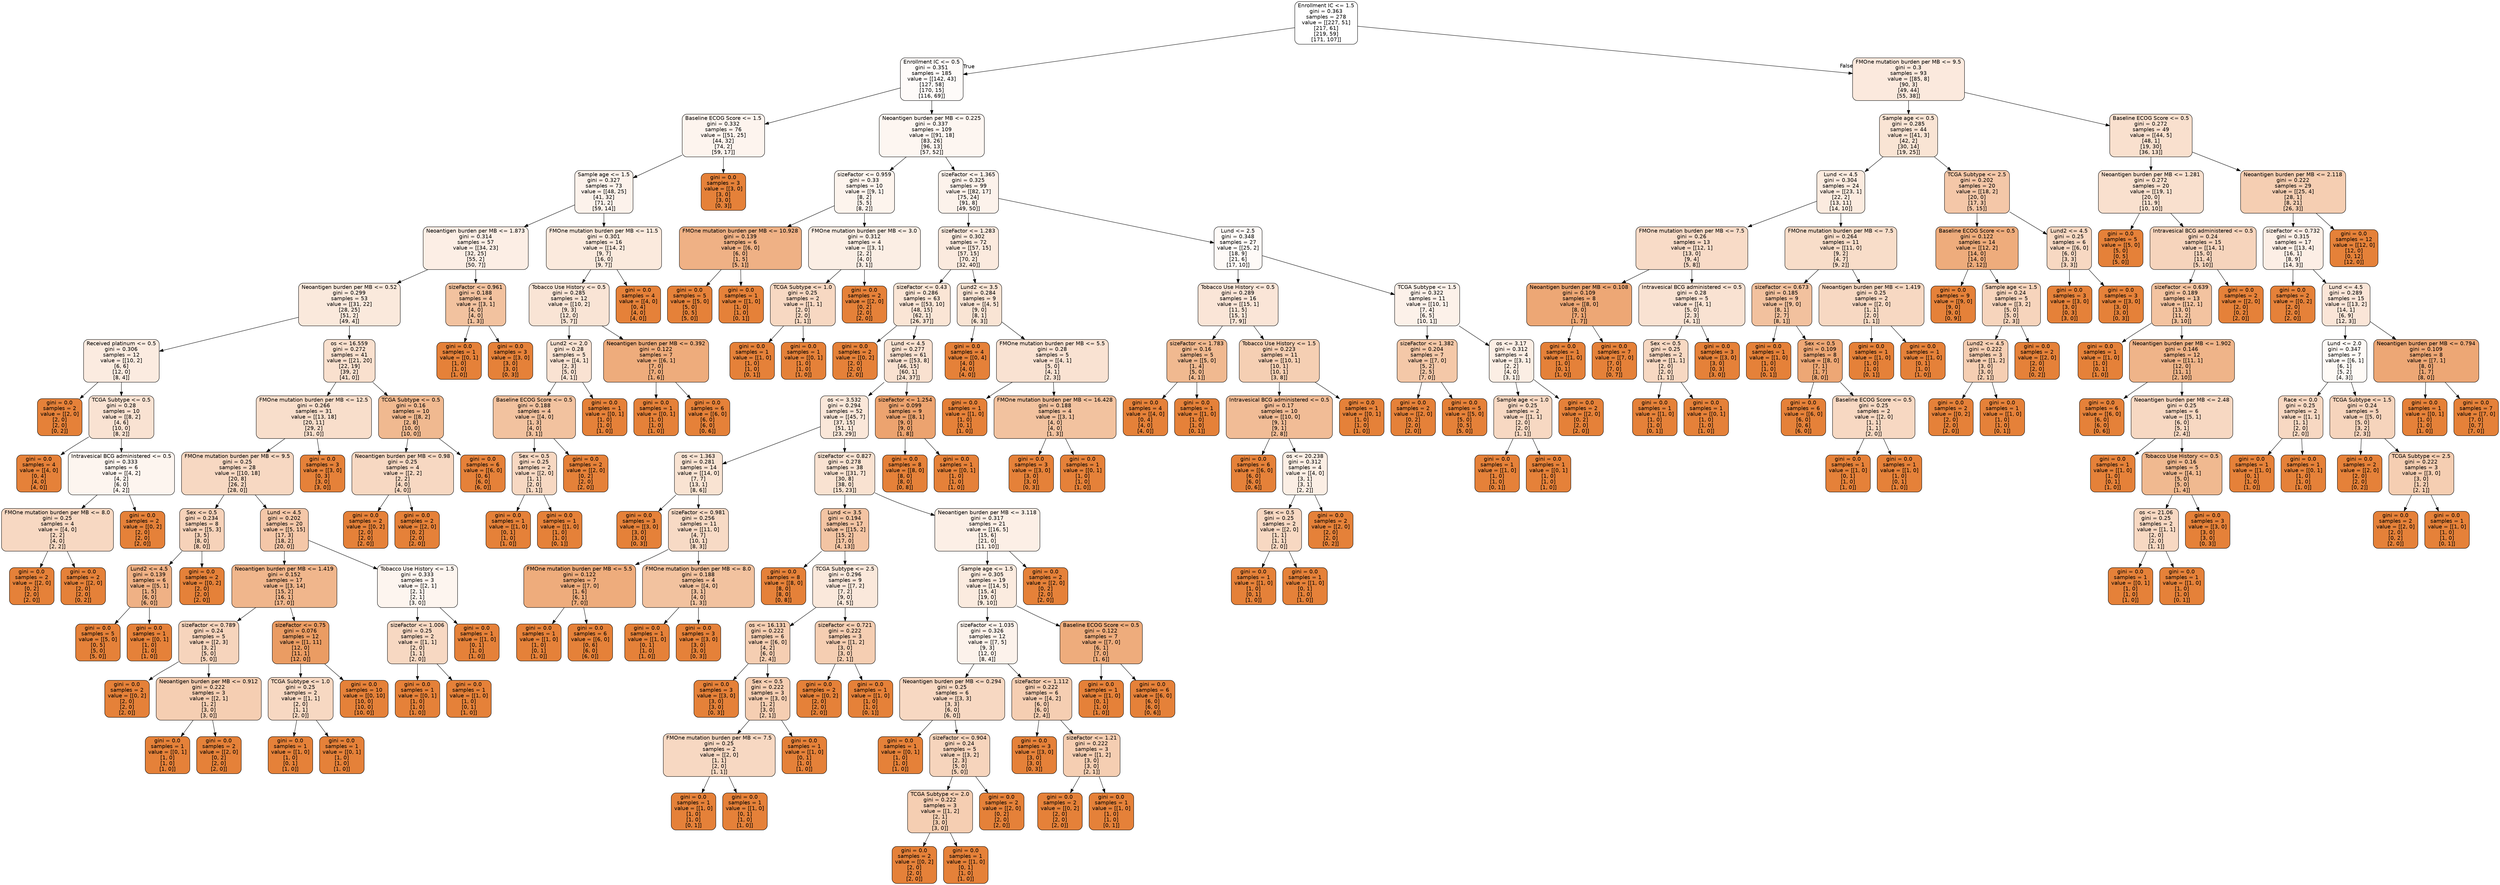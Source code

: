 digraph Tree {
node [shape=box, style="filled, rounded", color="black", fontname=helvetica] ;
edge [fontname=helvetica] ;
0 [label="Enrollment IC <= 1.5\ngini = 0.363\nsamples = 278\nvalue = [[227, 51]\n[217, 61]\n[219, 59]\n[171, 107]]", fillcolor="#ffffff"] ;
1 [label="Enrollment IC <= 0.5\ngini = 0.351\nsamples = 185\nvalue = [[142, 43]\n[127, 58]\n[170, 15]\n[116, 69]]", fillcolor="#fefbf9"] ;
0 -> 1 [labeldistance=2.5, labelangle=45, headlabel="True"] ;
2 [label="Baseline ECOG Score <= 1.5\ngini = 0.332\nsamples = 76\nvalue = [[51, 25]\n[44, 32]\n[74, 2]\n[59, 17]]", fillcolor="#fdf4ee"] ;
1 -> 2 ;
3 [label="Sample age <= 1.5\ngini = 0.327\nsamples = 73\nvalue = [[48, 25]\n[41, 32]\n[71, 2]\n[59, 14]]", fillcolor="#fcf2eb"] ;
2 -> 3 ;
4 [label="Neoantigen burden per MB <= 1.873\ngini = 0.314\nsamples = 57\nvalue = [[34, 23]\n[32, 25]\n[55, 2]\n[50, 7]]", fillcolor="#fceee5"] ;
3 -> 4 ;
5 [label="Neoantigen burden per MB <= 0.52\ngini = 0.299\nsamples = 53\nvalue = [[31, 22]\n[28, 25]\n[51, 2]\n[49, 4]]", fillcolor="#fae9dc"] ;
4 -> 5 ;
6 [label="Received platinum <= 0.5\ngini = 0.306\nsamples = 12\nvalue = [[10, 2]\n[6, 6]\n[12, 0]\n[8, 4]]", fillcolor="#fbebe0"] ;
5 -> 6 ;
7 [label="gini = 0.0\nsamples = 2\nvalue = [[2, 0]\n[2, 0]\n[2, 0]\n[0, 2]]", fillcolor="#e58139"] ;
6 -> 7 ;
8 [label="TCGA Subtype <= 0.5\ngini = 0.28\nsamples = 10\nvalue = [[8, 2]\n[4, 6]\n[10, 0]\n[8, 2]]", fillcolor="#f9e2d2"] ;
6 -> 8 ;
9 [label="gini = 0.0\nsamples = 4\nvalue = [[4, 0]\n[0, 4]\n[4, 0]\n[4, 0]]", fillcolor="#e58139"] ;
8 -> 9 ;
10 [label="Intravesical BCG administered <= 0.5\ngini = 0.333\nsamples = 6\nvalue = [[4, 2]\n[4, 2]\n[6, 0]\n[4, 2]]", fillcolor="#fdf5ef"] ;
8 -> 10 ;
11 [label="FMOne mutation burden per MB <= 8.0\ngini = 0.25\nsamples = 4\nvalue = [[4, 0]\n[2, 2]\n[4, 0]\n[2, 2]]", fillcolor="#f7d8c2"] ;
10 -> 11 ;
12 [label="gini = 0.0\nsamples = 2\nvalue = [[2, 0]\n[0, 2]\n[2, 0]\n[2, 0]]", fillcolor="#e58139"] ;
11 -> 12 ;
13 [label="gini = 0.0\nsamples = 2\nvalue = [[2, 0]\n[2, 0]\n[2, 0]\n[0, 2]]", fillcolor="#e58139"] ;
11 -> 13 ;
14 [label="gini = 0.0\nsamples = 2\nvalue = [[0, 2]\n[2, 0]\n[2, 0]\n[2, 0]]", fillcolor="#e58139"] ;
10 -> 14 ;
15 [label="os <= 16.559\ngini = 0.272\nsamples = 41\nvalue = [[21, 20]\n[22, 19]\n[39, 2]\n[41, 0]]", fillcolor="#f9e0ce"] ;
5 -> 15 ;
16 [label="FMOne mutation burden per MB <= 12.5\ngini = 0.266\nsamples = 31\nvalue = [[13, 18]\n[20, 11]\n[29, 2]\n[31, 0]]", fillcolor="#f8decb"] ;
15 -> 16 ;
17 [label="FMOne mutation burden per MB <= 9.5\ngini = 0.25\nsamples = 28\nvalue = [[10, 18]\n[20, 8]\n[26, 2]\n[28, 0]]", fillcolor="#f7d8c2"] ;
16 -> 17 ;
18 [label="Sex <= 0.5\ngini = 0.234\nsamples = 8\nvalue = [[5, 3]\n[3, 5]\n[8, 0]\n[8, 0]]", fillcolor="#f6d2b9"] ;
17 -> 18 ;
19 [label="Lund2 <= 4.5\ngini = 0.139\nsamples = 6\nvalue = [[5, 1]\n[1, 5]\n[6, 0]\n[6, 0]]", fillcolor="#efb185"] ;
18 -> 19 ;
20 [label="gini = 0.0\nsamples = 5\nvalue = [[5, 0]\n[0, 5]\n[5, 0]\n[5, 0]]", fillcolor="#e58139"] ;
19 -> 20 ;
21 [label="gini = 0.0\nsamples = 1\nvalue = [[0, 1]\n[1, 0]\n[1, 0]\n[1, 0]]", fillcolor="#e58139"] ;
19 -> 21 ;
22 [label="gini = 0.0\nsamples = 2\nvalue = [[0, 2]\n[2, 0]\n[2, 0]\n[2, 0]]", fillcolor="#e58139"] ;
18 -> 22 ;
23 [label="Lund <= 4.5\ngini = 0.202\nsamples = 20\nvalue = [[5, 15]\n[17, 3]\n[18, 2]\n[20, 0]]", fillcolor="#f4c7a8"] ;
17 -> 23 ;
24 [label="Neoantigen burden per MB <= 1.419\ngini = 0.152\nsamples = 17\nvalue = [[3, 14]\n[15, 2]\n[16, 1]\n[17, 0]]", fillcolor="#f0b68c"] ;
23 -> 24 ;
25 [label="sizeFactor <= 0.789\ngini = 0.24\nsamples = 5\nvalue = [[2, 3]\n[3, 2]\n[5, 0]\n[5, 0]]", fillcolor="#f6d4bc"] ;
24 -> 25 ;
26 [label="gini = 0.0\nsamples = 2\nvalue = [[0, 2]\n[2, 0]\n[2, 0]\n[2, 0]]", fillcolor="#e58139"] ;
25 -> 26 ;
27 [label="Neoantigen burden per MB <= 0.912\ngini = 0.222\nsamples = 3\nvalue = [[2, 1]\n[1, 2]\n[3, 0]\n[3, 0]]", fillcolor="#f5ceb2"] ;
25 -> 27 ;
28 [label="gini = 0.0\nsamples = 1\nvalue = [[0, 1]\n[1, 0]\n[1, 0]\n[1, 0]]", fillcolor="#e58139"] ;
27 -> 28 ;
29 [label="gini = 0.0\nsamples = 2\nvalue = [[2, 0]\n[0, 2]\n[2, 0]\n[2, 0]]", fillcolor="#e58139"] ;
27 -> 29 ;
30 [label="sizeFactor <= 0.75\ngini = 0.076\nsamples = 12\nvalue = [[1, 11]\n[12, 0]\n[11, 1]\n[12, 0]]", fillcolor="#ea9c63"] ;
24 -> 30 ;
31 [label="TCGA Subtype <= 1.0\ngini = 0.25\nsamples = 2\nvalue = [[1, 1]\n[2, 0]\n[1, 1]\n[2, 0]]", fillcolor="#f7d8c2"] ;
30 -> 31 ;
32 [label="gini = 0.0\nsamples = 1\nvalue = [[1, 0]\n[1, 0]\n[0, 1]\n[1, 0]]", fillcolor="#e58139"] ;
31 -> 32 ;
33 [label="gini = 0.0\nsamples = 1\nvalue = [[0, 1]\n[1, 0]\n[1, 0]\n[1, 0]]", fillcolor="#e58139"] ;
31 -> 33 ;
34 [label="gini = 0.0\nsamples = 10\nvalue = [[0, 10]\n[10, 0]\n[10, 0]\n[10, 0]]", fillcolor="#e58139"] ;
30 -> 34 ;
35 [label="Tobacco Use History <= 1.5\ngini = 0.333\nsamples = 3\nvalue = [[2, 1]\n[2, 1]\n[2, 1]\n[3, 0]]", fillcolor="#fdf5ef"] ;
23 -> 35 ;
36 [label="sizeFactor <= 1.006\ngini = 0.25\nsamples = 2\nvalue = [[1, 1]\n[2, 0]\n[1, 1]\n[2, 0]]", fillcolor="#f7d8c2"] ;
35 -> 36 ;
37 [label="gini = 0.0\nsamples = 1\nvalue = [[0, 1]\n[1, 0]\n[1, 0]\n[1, 0]]", fillcolor="#e58139"] ;
36 -> 37 ;
38 [label="gini = 0.0\nsamples = 1\nvalue = [[1, 0]\n[1, 0]\n[0, 1]\n[1, 0]]", fillcolor="#e58139"] ;
36 -> 38 ;
39 [label="gini = 0.0\nsamples = 1\nvalue = [[1, 0]\n[0, 1]\n[1, 0]\n[1, 0]]", fillcolor="#e58139"] ;
35 -> 39 ;
40 [label="gini = 0.0\nsamples = 3\nvalue = [[3, 0]\n[0, 3]\n[3, 0]\n[3, 0]]", fillcolor="#e58139"] ;
16 -> 40 ;
41 [label="TCGA Subtype <= 0.5\ngini = 0.16\nsamples = 10\nvalue = [[8, 2]\n[2, 8]\n[10, 0]\n[10, 0]]", fillcolor="#f0b990"] ;
15 -> 41 ;
42 [label="Neoantigen burden per MB <= 0.98\ngini = 0.25\nsamples = 4\nvalue = [[2, 2]\n[2, 2]\n[4, 0]\n[4, 0]]", fillcolor="#f7d8c2"] ;
41 -> 42 ;
43 [label="gini = 0.0\nsamples = 2\nvalue = [[0, 2]\n[2, 0]\n[2, 0]\n[2, 0]]", fillcolor="#e58139"] ;
42 -> 43 ;
44 [label="gini = 0.0\nsamples = 2\nvalue = [[2, 0]\n[0, 2]\n[2, 0]\n[2, 0]]", fillcolor="#e58139"] ;
42 -> 44 ;
45 [label="gini = 0.0\nsamples = 6\nvalue = [[6, 0]\n[0, 6]\n[6, 0]\n[6, 0]]", fillcolor="#e58139"] ;
41 -> 45 ;
46 [label="sizeFactor <= 0.961\ngini = 0.188\nsamples = 4\nvalue = [[3, 1]\n[4, 0]\n[4, 0]\n[1, 3]]", fillcolor="#f2c29f"] ;
4 -> 46 ;
47 [label="gini = 0.0\nsamples = 1\nvalue = [[0, 1]\n[1, 0]\n[1, 0]\n[1, 0]]", fillcolor="#e58139"] ;
46 -> 47 ;
48 [label="gini = 0.0\nsamples = 3\nvalue = [[3, 0]\n[3, 0]\n[3, 0]\n[0, 3]]", fillcolor="#e58139"] ;
46 -> 48 ;
49 [label="FMOne mutation burden per MB <= 11.5\ngini = 0.301\nsamples = 16\nvalue = [[14, 2]\n[9, 7]\n[16, 0]\n[9, 7]]", fillcolor="#fbeadd"] ;
3 -> 49 ;
50 [label="Tobacco Use History <= 0.5\ngini = 0.285\nsamples = 12\nvalue = [[10, 2]\n[9, 3]\n[12, 0]\n[5, 7]]", fillcolor="#f9e4d5"] ;
49 -> 50 ;
51 [label="Lund2 <= 2.0\ngini = 0.28\nsamples = 5\nvalue = [[4, 1]\n[2, 3]\n[5, 0]\n[4, 1]]", fillcolor="#f9e2d2"] ;
50 -> 51 ;
52 [label="Baseline ECOG Score <= 0.5\ngini = 0.188\nsamples = 4\nvalue = [[4, 0]\n[1, 3]\n[4, 0]\n[3, 1]]", fillcolor="#f2c29f"] ;
51 -> 52 ;
53 [label="Sex <= 0.5\ngini = 0.25\nsamples = 2\nvalue = [[2, 0]\n[1, 1]\n[2, 0]\n[1, 1]]", fillcolor="#f7d8c2"] ;
52 -> 53 ;
54 [label="gini = 0.0\nsamples = 1\nvalue = [[1, 0]\n[0, 1]\n[1, 0]\n[1, 0]]", fillcolor="#e58139"] ;
53 -> 54 ;
55 [label="gini = 0.0\nsamples = 1\nvalue = [[1, 0]\n[1, 0]\n[1, 0]\n[0, 1]]", fillcolor="#e58139"] ;
53 -> 55 ;
56 [label="gini = 0.0\nsamples = 2\nvalue = [[2, 0]\n[0, 2]\n[2, 0]\n[2, 0]]", fillcolor="#e58139"] ;
52 -> 56 ;
57 [label="gini = 0.0\nsamples = 1\nvalue = [[0, 1]\n[1, 0]\n[1, 0]\n[1, 0]]", fillcolor="#e58139"] ;
51 -> 57 ;
58 [label="Neoantigen burden per MB <= 0.392\ngini = 0.122\nsamples = 7\nvalue = [[6, 1]\n[7, 0]\n[7, 0]\n[1, 6]]", fillcolor="#eeac7c"] ;
50 -> 58 ;
59 [label="gini = 0.0\nsamples = 1\nvalue = [[0, 1]\n[1, 0]\n[1, 0]\n[1, 0]]", fillcolor="#e58139"] ;
58 -> 59 ;
60 [label="gini = 0.0\nsamples = 6\nvalue = [[6, 0]\n[6, 0]\n[6, 0]\n[0, 6]]", fillcolor="#e58139"] ;
58 -> 60 ;
61 [label="gini = 0.0\nsamples = 4\nvalue = [[4, 0]\n[0, 4]\n[4, 0]\n[4, 0]]", fillcolor="#e58139"] ;
49 -> 61 ;
62 [label="gini = 0.0\nsamples = 3\nvalue = [[3, 0]\n[3, 0]\n[3, 0]\n[0, 3]]", fillcolor="#e58139"] ;
2 -> 62 ;
63 [label="Neoantigen burden per MB <= 0.225\ngini = 0.337\nsamples = 109\nvalue = [[91, 18]\n[83, 26]\n[96, 13]\n[57, 52]]", fillcolor="#fdf6f1"] ;
1 -> 63 ;
64 [label="sizeFactor <= 0.959\ngini = 0.33\nsamples = 10\nvalue = [[9, 1]\n[8, 2]\n[5, 5]\n[8, 2]]", fillcolor="#fdf4ed"] ;
63 -> 64 ;
65 [label="FMOne mutation burden per MB <= 10.928\ngini = 0.139\nsamples = 6\nvalue = [[6, 0]\n[6, 0]\n[1, 5]\n[5, 1]]", fillcolor="#efb185"] ;
64 -> 65 ;
66 [label="gini = 0.0\nsamples = 5\nvalue = [[5, 0]\n[5, 0]\n[0, 5]\n[5, 0]]", fillcolor="#e58139"] ;
65 -> 66 ;
67 [label="gini = 0.0\nsamples = 1\nvalue = [[1, 0]\n[1, 0]\n[1, 0]\n[0, 1]]", fillcolor="#e58139"] ;
65 -> 67 ;
68 [label="FMOne mutation burden per MB <= 3.0\ngini = 0.312\nsamples = 4\nvalue = [[3, 1]\n[2, 2]\n[4, 0]\n[3, 1]]", fillcolor="#fbeee4"] ;
64 -> 68 ;
69 [label="TCGA Subtype <= 1.0\ngini = 0.25\nsamples = 2\nvalue = [[1, 1]\n[2, 0]\n[2, 0]\n[1, 1]]", fillcolor="#f7d8c2"] ;
68 -> 69 ;
70 [label="gini = 0.0\nsamples = 1\nvalue = [[1, 0]\n[1, 0]\n[1, 0]\n[0, 1]]", fillcolor="#e58139"] ;
69 -> 70 ;
71 [label="gini = 0.0\nsamples = 1\nvalue = [[0, 1]\n[1, 0]\n[1, 0]\n[1, 0]]", fillcolor="#e58139"] ;
69 -> 71 ;
72 [label="gini = 0.0\nsamples = 2\nvalue = [[2, 0]\n[0, 2]\n[2, 0]\n[2, 0]]", fillcolor="#e58139"] ;
68 -> 72 ;
73 [label="sizeFactor <= 1.365\ngini = 0.325\nsamples = 99\nvalue = [[82, 17]\n[75, 24]\n[91, 8]\n[49, 50]]", fillcolor="#fcf2eb"] ;
63 -> 73 ;
74 [label="sizeFactor <= 1.283\ngini = 0.302\nsamples = 72\nvalue = [[57, 15]\n[57, 15]\n[70, 2]\n[32, 40]]", fillcolor="#fbeade"] ;
73 -> 74 ;
75 [label="sizeFactor <= 0.43\ngini = 0.286\nsamples = 63\nvalue = [[53, 10]\n[48, 15]\n[62, 1]\n[26, 37]]", fillcolor="#fae5d5"] ;
74 -> 75 ;
76 [label="gini = 0.0\nsamples = 2\nvalue = [[0, 2]\n[2, 0]\n[2, 0]\n[2, 0]]", fillcolor="#e58139"] ;
75 -> 76 ;
77 [label="Lund <= 4.5\ngini = 0.277\nsamples = 61\nvalue = [[53, 8]\n[46, 15]\n[60, 1]\n[24, 37]]", fillcolor="#f9e1d0"] ;
75 -> 77 ;
78 [label="os <= 3.532\ngini = 0.294\nsamples = 52\nvalue = [[45, 7]\n[37, 15]\n[51, 1]\n[23, 29]]", fillcolor="#fae7d9"] ;
77 -> 78 ;
79 [label="os <= 1.363\ngini = 0.281\nsamples = 14\nvalue = [[14, 0]\n[7, 7]\n[13, 1]\n[8, 6]]", fillcolor="#f9e3d2"] ;
78 -> 79 ;
80 [label="gini = 0.0\nsamples = 3\nvalue = [[3, 0]\n[3, 0]\n[3, 0]\n[0, 3]]", fillcolor="#e58139"] ;
79 -> 80 ;
81 [label="sizeFactor <= 0.981\ngini = 0.256\nsamples = 11\nvalue = [[11, 0]\n[4, 7]\n[10, 1]\n[8, 3]]", fillcolor="#f7dac5"] ;
79 -> 81 ;
82 [label="FMOne mutation burden per MB <= 5.5\ngini = 0.122\nsamples = 7\nvalue = [[7, 0]\n[1, 6]\n[6, 1]\n[7, 0]]", fillcolor="#eeac7c"] ;
81 -> 82 ;
83 [label="gini = 0.0\nsamples = 1\nvalue = [[1, 0]\n[1, 0]\n[0, 1]\n[1, 0]]", fillcolor="#e58139"] ;
82 -> 83 ;
84 [label="gini = 0.0\nsamples = 6\nvalue = [[6, 0]\n[0, 6]\n[6, 0]\n[6, 0]]", fillcolor="#e58139"] ;
82 -> 84 ;
85 [label="FMOne mutation burden per MB <= 8.0\ngini = 0.188\nsamples = 4\nvalue = [[4, 0]\n[3, 1]\n[4, 0]\n[1, 3]]", fillcolor="#f2c29f"] ;
81 -> 85 ;
86 [label="gini = 0.0\nsamples = 1\nvalue = [[1, 0]\n[0, 1]\n[1, 0]\n[1, 0]]", fillcolor="#e58139"] ;
85 -> 86 ;
87 [label="gini = 0.0\nsamples = 3\nvalue = [[3, 0]\n[3, 0]\n[3, 0]\n[0, 3]]", fillcolor="#e58139"] ;
85 -> 87 ;
88 [label="sizeFactor <= 0.827\ngini = 0.278\nsamples = 38\nvalue = [[31, 7]\n[30, 8]\n[38, 0]\n[15, 23]]", fillcolor="#f9e2d1"] ;
78 -> 88 ;
89 [label="Lund <= 3.5\ngini = 0.194\nsamples = 17\nvalue = [[15, 2]\n[15, 2]\n[17, 0]\n[4, 13]]", fillcolor="#f3c4a3"] ;
88 -> 89 ;
90 [label="gini = 0.0\nsamples = 8\nvalue = [[8, 0]\n[8, 0]\n[8, 0]\n[0, 8]]", fillcolor="#e58139"] ;
89 -> 90 ;
91 [label="TCGA Subtype <= 2.5\ngini = 0.296\nsamples = 9\nvalue = [[7, 2]\n[7, 2]\n[9, 0]\n[4, 5]]", fillcolor="#fae8db"] ;
89 -> 91 ;
92 [label="os <= 16.131\ngini = 0.222\nsamples = 6\nvalue = [[6, 0]\n[4, 2]\n[6, 0]\n[2, 4]]", fillcolor="#f5ceb2"] ;
91 -> 92 ;
93 [label="gini = 0.0\nsamples = 3\nvalue = [[3, 0]\n[3, 0]\n[3, 0]\n[0, 3]]", fillcolor="#e58139"] ;
92 -> 93 ;
94 [label="Sex <= 0.5\ngini = 0.222\nsamples = 3\nvalue = [[3, 0]\n[1, 2]\n[3, 0]\n[2, 1]]", fillcolor="#f5ceb2"] ;
92 -> 94 ;
95 [label="FMOne mutation burden per MB <= 7.5\ngini = 0.25\nsamples = 2\nvalue = [[2, 0]\n[1, 1]\n[2, 0]\n[1, 1]]", fillcolor="#f7d8c2"] ;
94 -> 95 ;
96 [label="gini = 0.0\nsamples = 1\nvalue = [[1, 0]\n[1, 0]\n[1, 0]\n[0, 1]]", fillcolor="#e58139"] ;
95 -> 96 ;
97 [label="gini = 0.0\nsamples = 1\nvalue = [[1, 0]\n[0, 1]\n[1, 0]\n[1, 0]]", fillcolor="#e58139"] ;
95 -> 97 ;
98 [label="gini = 0.0\nsamples = 1\nvalue = [[1, 0]\n[0, 1]\n[1, 0]\n[1, 0]]", fillcolor="#e58139"] ;
94 -> 98 ;
99 [label="sizeFactor <= 0.721\ngini = 0.222\nsamples = 3\nvalue = [[1, 2]\n[3, 0]\n[3, 0]\n[2, 1]]", fillcolor="#f5ceb2"] ;
91 -> 99 ;
100 [label="gini = 0.0\nsamples = 2\nvalue = [[0, 2]\n[2, 0]\n[2, 0]\n[2, 0]]", fillcolor="#e58139"] ;
99 -> 100 ;
101 [label="gini = 0.0\nsamples = 1\nvalue = [[1, 0]\n[1, 0]\n[1, 0]\n[0, 1]]", fillcolor="#e58139"] ;
99 -> 101 ;
102 [label="Neoantigen burden per MB <= 3.118\ngini = 0.317\nsamples = 21\nvalue = [[16, 5]\n[15, 6]\n[21, 0]\n[11, 10]]", fillcolor="#fcefe6"] ;
88 -> 102 ;
103 [label="Sample age <= 1.5\ngini = 0.305\nsamples = 19\nvalue = [[14, 5]\n[15, 4]\n[19, 0]\n[9, 10]]", fillcolor="#fbebdf"] ;
102 -> 103 ;
104 [label="sizeFactor <= 1.035\ngini = 0.326\nsamples = 12\nvalue = [[7, 5]\n[9, 3]\n[12, 0]\n[8, 4]]", fillcolor="#fcf2eb"] ;
103 -> 104 ;
105 [label="Neoantigen burden per MB <= 0.294\ngini = 0.25\nsamples = 6\nvalue = [[3, 3]\n[3, 3]\n[6, 0]\n[6, 0]]", fillcolor="#f7d8c2"] ;
104 -> 105 ;
106 [label="gini = 0.0\nsamples = 1\nvalue = [[0, 1]\n[1, 0]\n[1, 0]\n[1, 0]]", fillcolor="#e58139"] ;
105 -> 106 ;
107 [label="sizeFactor <= 0.904\ngini = 0.24\nsamples = 5\nvalue = [[3, 2]\n[2, 3]\n[5, 0]\n[5, 0]]", fillcolor="#f6d4bc"] ;
105 -> 107 ;
108 [label="TCGA Subtype <= 2.0\ngini = 0.222\nsamples = 3\nvalue = [[1, 2]\n[2, 1]\n[3, 0]\n[3, 0]]", fillcolor="#f5ceb2"] ;
107 -> 108 ;
109 [label="gini = 0.0\nsamples = 2\nvalue = [[0, 2]\n[2, 0]\n[2, 0]\n[2, 0]]", fillcolor="#e58139"] ;
108 -> 109 ;
110 [label="gini = 0.0\nsamples = 1\nvalue = [[1, 0]\n[0, 1]\n[1, 0]\n[1, 0]]", fillcolor="#e58139"] ;
108 -> 110 ;
111 [label="gini = 0.0\nsamples = 2\nvalue = [[2, 0]\n[0, 2]\n[2, 0]\n[2, 0]]", fillcolor="#e58139"] ;
107 -> 111 ;
112 [label="sizeFactor <= 1.112\ngini = 0.222\nsamples = 6\nvalue = [[4, 2]\n[6, 0]\n[6, 0]\n[2, 4]]", fillcolor="#f5ceb2"] ;
104 -> 112 ;
113 [label="gini = 0.0\nsamples = 3\nvalue = [[3, 0]\n[3, 0]\n[3, 0]\n[0, 3]]", fillcolor="#e58139"] ;
112 -> 113 ;
114 [label="sizeFactor <= 1.21\ngini = 0.222\nsamples = 3\nvalue = [[1, 2]\n[3, 0]\n[3, 0]\n[2, 1]]", fillcolor="#f5ceb2"] ;
112 -> 114 ;
115 [label="gini = 0.0\nsamples = 2\nvalue = [[0, 2]\n[2, 0]\n[2, 0]\n[2, 0]]", fillcolor="#e58139"] ;
114 -> 115 ;
116 [label="gini = 0.0\nsamples = 1\nvalue = [[1, 0]\n[1, 0]\n[1, 0]\n[0, 1]]", fillcolor="#e58139"] ;
114 -> 116 ;
117 [label="Baseline ECOG Score <= 0.5\ngini = 0.122\nsamples = 7\nvalue = [[7, 0]\n[6, 1]\n[7, 0]\n[1, 6]]", fillcolor="#eeac7c"] ;
103 -> 117 ;
118 [label="gini = 0.0\nsamples = 1\nvalue = [[1, 0]\n[0, 1]\n[1, 0]\n[1, 0]]", fillcolor="#e58139"] ;
117 -> 118 ;
119 [label="gini = 0.0\nsamples = 6\nvalue = [[6, 0]\n[6, 0]\n[6, 0]\n[0, 6]]", fillcolor="#e58139"] ;
117 -> 119 ;
120 [label="gini = 0.0\nsamples = 2\nvalue = [[2, 0]\n[0, 2]\n[2, 0]\n[2, 0]]", fillcolor="#e58139"] ;
102 -> 120 ;
121 [label="sizeFactor <= 1.254\ngini = 0.099\nsamples = 9\nvalue = [[8, 1]\n[9, 0]\n[9, 0]\n[1, 8]]", fillcolor="#eca36f"] ;
77 -> 121 ;
122 [label="gini = 0.0\nsamples = 8\nvalue = [[8, 0]\n[8, 0]\n[8, 0]\n[0, 8]]", fillcolor="#e58139"] ;
121 -> 122 ;
123 [label="gini = 0.0\nsamples = 1\nvalue = [[0, 1]\n[1, 0]\n[1, 0]\n[1, 0]]", fillcolor="#e58139"] ;
121 -> 123 ;
124 [label="Lund2 <= 3.5\ngini = 0.284\nsamples = 9\nvalue = [[4, 5]\n[9, 0]\n[8, 1]\n[6, 3]]", fillcolor="#f9e4d4"] ;
74 -> 124 ;
125 [label="gini = 0.0\nsamples = 4\nvalue = [[0, 4]\n[4, 0]\n[4, 0]\n[4, 0]]", fillcolor="#e58139"] ;
124 -> 125 ;
126 [label="FMOne mutation burden per MB <= 5.5\ngini = 0.28\nsamples = 5\nvalue = [[4, 1]\n[5, 0]\n[4, 1]\n[2, 3]]", fillcolor="#f9e2d2"] ;
124 -> 126 ;
127 [label="gini = 0.0\nsamples = 1\nvalue = [[1, 0]\n[1, 0]\n[0, 1]\n[1, 0]]", fillcolor="#e58139"] ;
126 -> 127 ;
128 [label="FMOne mutation burden per MB <= 16.428\ngini = 0.188\nsamples = 4\nvalue = [[3, 1]\n[4, 0]\n[4, 0]\n[1, 3]]", fillcolor="#f2c29f"] ;
126 -> 128 ;
129 [label="gini = 0.0\nsamples = 3\nvalue = [[3, 0]\n[3, 0]\n[3, 0]\n[0, 3]]", fillcolor="#e58139"] ;
128 -> 129 ;
130 [label="gini = 0.0\nsamples = 1\nvalue = [[0, 1]\n[1, 0]\n[1, 0]\n[1, 0]]", fillcolor="#e58139"] ;
128 -> 130 ;
131 [label="Lund <= 2.5\ngini = 0.348\nsamples = 27\nvalue = [[25, 2]\n[18, 9]\n[21, 6]\n[17, 10]]", fillcolor="#fefaf7"] ;
73 -> 131 ;
132 [label="Tobacco Use History <= 0.5\ngini = 0.289\nsamples = 16\nvalue = [[15, 1]\n[11, 5]\n[15, 1]\n[7, 9]]", fillcolor="#fae5d7"] ;
131 -> 132 ;
133 [label="sizeFactor <= 1.783\ngini = 0.16\nsamples = 5\nvalue = [[5, 0]\n[1, 4]\n[5, 0]\n[4, 1]]", fillcolor="#f0b990"] ;
132 -> 133 ;
134 [label="gini = 0.0\nsamples = 4\nvalue = [[4, 0]\n[0, 4]\n[4, 0]\n[4, 0]]", fillcolor="#e58139"] ;
133 -> 134 ;
135 [label="gini = 0.0\nsamples = 1\nvalue = [[1, 0]\n[1, 0]\n[1, 0]\n[0, 1]]", fillcolor="#e58139"] ;
133 -> 135 ;
136 [label="Tobacco Use History <= 1.5\ngini = 0.223\nsamples = 11\nvalue = [[10, 1]\n[10, 1]\n[10, 1]\n[3, 8]]", fillcolor="#f5cfb3"] ;
132 -> 136 ;
137 [label="Intravesical BCG administered <= 0.5\ngini = 0.17\nsamples = 10\nvalue = [[10, 0]\n[9, 1]\n[9, 1]\n[2, 8]]", fillcolor="#f1bc96"] ;
136 -> 137 ;
138 [label="gini = 0.0\nsamples = 6\nvalue = [[6, 0]\n[6, 0]\n[6, 0]\n[0, 6]]", fillcolor="#e58139"] ;
137 -> 138 ;
139 [label="os <= 20.238\ngini = 0.312\nsamples = 4\nvalue = [[4, 0]\n[3, 1]\n[3, 1]\n[2, 2]]", fillcolor="#fbeee4"] ;
137 -> 139 ;
140 [label="Sex <= 0.5\ngini = 0.25\nsamples = 2\nvalue = [[2, 0]\n[1, 1]\n[1, 1]\n[2, 0]]", fillcolor="#f7d8c2"] ;
139 -> 140 ;
141 [label="gini = 0.0\nsamples = 1\nvalue = [[1, 0]\n[1, 0]\n[0, 1]\n[1, 0]]", fillcolor="#e58139"] ;
140 -> 141 ;
142 [label="gini = 0.0\nsamples = 1\nvalue = [[1, 0]\n[0, 1]\n[1, 0]\n[1, 0]]", fillcolor="#e58139"] ;
140 -> 142 ;
143 [label="gini = 0.0\nsamples = 2\nvalue = [[2, 0]\n[2, 0]\n[2, 0]\n[0, 2]]", fillcolor="#e58139"] ;
139 -> 143 ;
144 [label="gini = 0.0\nsamples = 1\nvalue = [[0, 1]\n[1, 0]\n[1, 0]\n[1, 0]]", fillcolor="#e58139"] ;
136 -> 144 ;
145 [label="TCGA Subtype <= 1.5\ngini = 0.322\nsamples = 11\nvalue = [[10, 1]\n[7, 4]\n[6, 5]\n[10, 1]]", fillcolor="#fcf1e9"] ;
131 -> 145 ;
146 [label="sizeFactor <= 1.382\ngini = 0.204\nsamples = 7\nvalue = [[7, 0]\n[5, 2]\n[2, 5]\n[7, 0]]", fillcolor="#f4c8a8"] ;
145 -> 146 ;
147 [label="gini = 0.0\nsamples = 2\nvalue = [[2, 0]\n[0, 2]\n[2, 0]\n[2, 0]]", fillcolor="#e58139"] ;
146 -> 147 ;
148 [label="gini = 0.0\nsamples = 5\nvalue = [[5, 0]\n[5, 0]\n[0, 5]\n[5, 0]]", fillcolor="#e58139"] ;
146 -> 148 ;
149 [label="os <= 3.17\ngini = 0.312\nsamples = 4\nvalue = [[3, 1]\n[2, 2]\n[4, 0]\n[3, 1]]", fillcolor="#fbeee4"] ;
145 -> 149 ;
150 [label="Sample age <= 1.0\ngini = 0.25\nsamples = 2\nvalue = [[1, 1]\n[2, 0]\n[2, 0]\n[1, 1]]", fillcolor="#f7d8c2"] ;
149 -> 150 ;
151 [label="gini = 0.0\nsamples = 1\nvalue = [[1, 0]\n[1, 0]\n[1, 0]\n[0, 1]]", fillcolor="#e58139"] ;
150 -> 151 ;
152 [label="gini = 0.0\nsamples = 1\nvalue = [[0, 1]\n[1, 0]\n[1, 0]\n[1, 0]]", fillcolor="#e58139"] ;
150 -> 152 ;
153 [label="gini = 0.0\nsamples = 2\nvalue = [[2, 0]\n[0, 2]\n[2, 0]\n[2, 0]]", fillcolor="#e58139"] ;
149 -> 153 ;
154 [label="FMOne mutation burden per MB <= 9.5\ngini = 0.3\nsamples = 93\nvalue = [[85, 8]\n[90, 3]\n[49, 44]\n[55, 38]]", fillcolor="#fbe9dd"] ;
0 -> 154 [labeldistance=2.5, labelangle=-45, headlabel="False"] ;
155 [label="Sample age <= 0.5\ngini = 0.285\nsamples = 44\nvalue = [[41, 3]\n[42, 2]\n[30, 14]\n[19, 25]]", fillcolor="#f9e4d4"] ;
154 -> 155 ;
156 [label="Lund <= 4.5\ngini = 0.304\nsamples = 24\nvalue = [[23, 1]\n[22, 2]\n[13, 11]\n[14, 10]]", fillcolor="#fbebdf"] ;
155 -> 156 ;
157 [label="FMOne mutation burden per MB <= 7.5\ngini = 0.26\nsamples = 13\nvalue = [[12, 1]\n[13, 0]\n[9, 4]\n[5, 8]]", fillcolor="#f8dbc7"] ;
156 -> 157 ;
158 [label="Neoantigen burden per MB <= 0.108\ngini = 0.109\nsamples = 8\nvalue = [[8, 0]\n[8, 0]\n[7, 1]\n[1, 7]]", fillcolor="#eda775"] ;
157 -> 158 ;
159 [label="gini = 0.0\nsamples = 1\nvalue = [[1, 0]\n[1, 0]\n[0, 1]\n[1, 0]]", fillcolor="#e58139"] ;
158 -> 159 ;
160 [label="gini = 0.0\nsamples = 7\nvalue = [[7, 0]\n[7, 0]\n[7, 0]\n[0, 7]]", fillcolor="#e58139"] ;
158 -> 160 ;
161 [label="Intravesical BCG administered <= 0.5\ngini = 0.28\nsamples = 5\nvalue = [[4, 1]\n[5, 0]\n[2, 3]\n[4, 1]]", fillcolor="#f9e2d2"] ;
157 -> 161 ;
162 [label="Sex <= 0.5\ngini = 0.25\nsamples = 2\nvalue = [[1, 1]\n[2, 0]\n[2, 0]\n[1, 1]]", fillcolor="#f7d8c2"] ;
161 -> 162 ;
163 [label="gini = 0.0\nsamples = 1\nvalue = [[1, 0]\n[1, 0]\n[1, 0]\n[0, 1]]", fillcolor="#e58139"] ;
162 -> 163 ;
164 [label="gini = 0.0\nsamples = 1\nvalue = [[0, 1]\n[1, 0]\n[1, 0]\n[1, 0]]", fillcolor="#e58139"] ;
162 -> 164 ;
165 [label="gini = 0.0\nsamples = 3\nvalue = [[3, 0]\n[3, 0]\n[0, 3]\n[3, 0]]", fillcolor="#e58139"] ;
161 -> 165 ;
166 [label="FMOne mutation burden per MB <= 7.5\ngini = 0.264\nsamples = 11\nvalue = [[11, 0]\n[9, 2]\n[4, 7]\n[9, 2]]", fillcolor="#f8ddc9"] ;
156 -> 166 ;
167 [label="sizeFactor <= 0.673\ngini = 0.185\nsamples = 9\nvalue = [[9, 0]\n[8, 1]\n[2, 7]\n[8, 1]]", fillcolor="#f2c19e"] ;
166 -> 167 ;
168 [label="gini = 0.0\nsamples = 1\nvalue = [[1, 0]\n[1, 0]\n[1, 0]\n[0, 1]]", fillcolor="#e58139"] ;
167 -> 168 ;
169 [label="Sex <= 0.5\ngini = 0.109\nsamples = 8\nvalue = [[8, 0]\n[7, 1]\n[1, 7]\n[8, 0]]", fillcolor="#eda775"] ;
167 -> 169 ;
170 [label="gini = 0.0\nsamples = 6\nvalue = [[6, 0]\n[6, 0]\n[0, 6]\n[6, 0]]", fillcolor="#e58139"] ;
169 -> 170 ;
171 [label="Baseline ECOG Score <= 0.5\ngini = 0.25\nsamples = 2\nvalue = [[2, 0]\n[1, 1]\n[1, 1]\n[2, 0]]", fillcolor="#f7d8c2"] ;
169 -> 171 ;
172 [label="gini = 0.0\nsamples = 1\nvalue = [[1, 0]\n[0, 1]\n[1, 0]\n[1, 0]]", fillcolor="#e58139"] ;
171 -> 172 ;
173 [label="gini = 0.0\nsamples = 1\nvalue = [[1, 0]\n[1, 0]\n[0, 1]\n[1, 0]]", fillcolor="#e58139"] ;
171 -> 173 ;
174 [label="Neoantigen burden per MB <= 1.419\ngini = 0.25\nsamples = 2\nvalue = [[2, 0]\n[1, 1]\n[2, 0]\n[1, 1]]", fillcolor="#f7d8c2"] ;
166 -> 174 ;
175 [label="gini = 0.0\nsamples = 1\nvalue = [[1, 0]\n[1, 0]\n[1, 0]\n[0, 1]]", fillcolor="#e58139"] ;
174 -> 175 ;
176 [label="gini = 0.0\nsamples = 1\nvalue = [[1, 0]\n[0, 1]\n[1, 0]\n[1, 0]]", fillcolor="#e58139"] ;
174 -> 176 ;
177 [label="TCGA Subtype <= 2.5\ngini = 0.202\nsamples = 20\nvalue = [[18, 2]\n[20, 0]\n[17, 3]\n[5, 15]]", fillcolor="#f4c7a8"] ;
155 -> 177 ;
178 [label="Baseline ECOG Score <= 0.5\ngini = 0.122\nsamples = 14\nvalue = [[12, 2]\n[14, 0]\n[14, 0]\n[2, 12]]", fillcolor="#eeac7c"] ;
177 -> 178 ;
179 [label="gini = 0.0\nsamples = 9\nvalue = [[9, 0]\n[9, 0]\n[9, 0]\n[0, 9]]", fillcolor="#e58139"] ;
178 -> 179 ;
180 [label="Sample age <= 1.5\ngini = 0.24\nsamples = 5\nvalue = [[3, 2]\n[5, 0]\n[5, 0]\n[2, 3]]", fillcolor="#f6d4bc"] ;
178 -> 180 ;
181 [label="Lund2 <= 4.5\ngini = 0.222\nsamples = 3\nvalue = [[1, 2]\n[3, 0]\n[3, 0]\n[2, 1]]", fillcolor="#f5ceb2"] ;
180 -> 181 ;
182 [label="gini = 0.0\nsamples = 2\nvalue = [[0, 2]\n[2, 0]\n[2, 0]\n[2, 0]]", fillcolor="#e58139"] ;
181 -> 182 ;
183 [label="gini = 0.0\nsamples = 1\nvalue = [[1, 0]\n[1, 0]\n[1, 0]\n[0, 1]]", fillcolor="#e58139"] ;
181 -> 183 ;
184 [label="gini = 0.0\nsamples = 2\nvalue = [[2, 0]\n[2, 0]\n[2, 0]\n[0, 2]]", fillcolor="#e58139"] ;
180 -> 184 ;
185 [label="Lund2 <= 4.5\ngini = 0.25\nsamples = 6\nvalue = [[6, 0]\n[6, 0]\n[3, 3]\n[3, 3]]", fillcolor="#f7d8c2"] ;
177 -> 185 ;
186 [label="gini = 0.0\nsamples = 3\nvalue = [[3, 0]\n[3, 0]\n[0, 3]\n[3, 0]]", fillcolor="#e58139"] ;
185 -> 186 ;
187 [label="gini = 0.0\nsamples = 3\nvalue = [[3, 0]\n[3, 0]\n[3, 0]\n[0, 3]]", fillcolor="#e58139"] ;
185 -> 187 ;
188 [label="Baseline ECOG Score <= 0.5\ngini = 0.272\nsamples = 49\nvalue = [[44, 5]\n[48, 1]\n[19, 30]\n[36, 13]]", fillcolor="#f9e0ce"] ;
154 -> 188 ;
189 [label="Neoantigen burden per MB <= 1.281\ngini = 0.272\nsamples = 20\nvalue = [[19, 1]\n[20, 0]\n[11, 9]\n[10, 10]]", fillcolor="#f9e0ce"] ;
188 -> 189 ;
190 [label="gini = 0.0\nsamples = 5\nvalue = [[5, 0]\n[5, 0]\n[0, 5]\n[5, 0]]", fillcolor="#e58139"] ;
189 -> 190 ;
191 [label="Intravesical BCG administered <= 0.5\ngini = 0.24\nsamples = 15\nvalue = [[14, 1]\n[15, 0]\n[11, 4]\n[5, 10]]", fillcolor="#f6d4bc"] ;
189 -> 191 ;
192 [label="sizeFactor <= 0.639\ngini = 0.189\nsamples = 13\nvalue = [[12, 1]\n[13, 0]\n[11, 2]\n[3, 10]]", fillcolor="#f3c3a0"] ;
191 -> 192 ;
193 [label="gini = 0.0\nsamples = 1\nvalue = [[1, 0]\n[1, 0]\n[0, 1]\n[1, 0]]", fillcolor="#e58139"] ;
192 -> 193 ;
194 [label="Neoantigen burden per MB <= 1.902\ngini = 0.146\nsamples = 12\nvalue = [[11, 1]\n[12, 0]\n[11, 1]\n[2, 10]]", fillcolor="#efb489"] ;
192 -> 194 ;
195 [label="gini = 0.0\nsamples = 6\nvalue = [[6, 0]\n[6, 0]\n[6, 0]\n[0, 6]]", fillcolor="#e58139"] ;
194 -> 195 ;
196 [label="Neoantigen burden per MB <= 2.48\ngini = 0.25\nsamples = 6\nvalue = [[5, 1]\n[6, 0]\n[5, 1]\n[2, 4]]", fillcolor="#f7d8c2"] ;
194 -> 196 ;
197 [label="gini = 0.0\nsamples = 1\nvalue = [[1, 0]\n[1, 0]\n[0, 1]\n[1, 0]]", fillcolor="#e58139"] ;
196 -> 197 ;
198 [label="Tobacco Use History <= 0.5\ngini = 0.16\nsamples = 5\nvalue = [[4, 1]\n[5, 0]\n[5, 0]\n[1, 4]]", fillcolor="#f0b990"] ;
196 -> 198 ;
199 [label="os <= 21.06\ngini = 0.25\nsamples = 2\nvalue = [[1, 1]\n[2, 0]\n[2, 0]\n[1, 1]]", fillcolor="#f7d8c2"] ;
198 -> 199 ;
200 [label="gini = 0.0\nsamples = 1\nvalue = [[0, 1]\n[1, 0]\n[1, 0]\n[1, 0]]", fillcolor="#e58139"] ;
199 -> 200 ;
201 [label="gini = 0.0\nsamples = 1\nvalue = [[1, 0]\n[1, 0]\n[1, 0]\n[0, 1]]", fillcolor="#e58139"] ;
199 -> 201 ;
202 [label="gini = 0.0\nsamples = 3\nvalue = [[3, 0]\n[3, 0]\n[3, 0]\n[0, 3]]", fillcolor="#e58139"] ;
198 -> 202 ;
203 [label="gini = 0.0\nsamples = 2\nvalue = [[2, 0]\n[2, 0]\n[0, 2]\n[2, 0]]", fillcolor="#e58139"] ;
191 -> 203 ;
204 [label="Neoantigen burden per MB <= 2.118\ngini = 0.222\nsamples = 29\nvalue = [[25, 4]\n[28, 1]\n[8, 21]\n[26, 3]]", fillcolor="#f5ceb2"] ;
188 -> 204 ;
205 [label="sizeFactor <= 0.732\ngini = 0.315\nsamples = 17\nvalue = [[13, 4]\n[16, 1]\n[8, 9]\n[14, 3]]", fillcolor="#fceee5"] ;
204 -> 205 ;
206 [label="gini = 0.0\nsamples = 2\nvalue = [[0, 2]\n[2, 0]\n[2, 0]\n[2, 0]]", fillcolor="#e58139"] ;
205 -> 206 ;
207 [label="Lund <= 4.5\ngini = 0.289\nsamples = 15\nvalue = [[13, 2]\n[14, 1]\n[6, 9]\n[12, 3]]", fillcolor="#fae5d7"] ;
205 -> 207 ;
208 [label="Lund <= 2.0\ngini = 0.347\nsamples = 7\nvalue = [[6, 1]\n[6, 1]\n[5, 2]\n[4, 3]]", fillcolor="#fefaf6"] ;
207 -> 208 ;
209 [label="Race <= 0.0\ngini = 0.25\nsamples = 2\nvalue = [[1, 1]\n[1, 1]\n[2, 0]\n[2, 0]]", fillcolor="#f7d8c2"] ;
208 -> 209 ;
210 [label="gini = 0.0\nsamples = 1\nvalue = [[1, 0]\n[0, 1]\n[1, 0]\n[1, 0]]", fillcolor="#e58139"] ;
209 -> 210 ;
211 [label="gini = 0.0\nsamples = 1\nvalue = [[0, 1]\n[1, 0]\n[1, 0]\n[1, 0]]", fillcolor="#e58139"] ;
209 -> 211 ;
212 [label="TCGA Subtype <= 1.5\ngini = 0.24\nsamples = 5\nvalue = [[5, 0]\n[5, 0]\n[3, 2]\n[2, 3]]", fillcolor="#f6d4bc"] ;
208 -> 212 ;
213 [label="gini = 0.0\nsamples = 2\nvalue = [[2, 0]\n[2, 0]\n[2, 0]\n[0, 2]]", fillcolor="#e58139"] ;
212 -> 213 ;
214 [label="TCGA Subtype <= 2.5\ngini = 0.222\nsamples = 3\nvalue = [[3, 0]\n[3, 0]\n[1, 2]\n[2, 1]]", fillcolor="#f5ceb2"] ;
212 -> 214 ;
215 [label="gini = 0.0\nsamples = 2\nvalue = [[2, 0]\n[2, 0]\n[0, 2]\n[2, 0]]", fillcolor="#e58139"] ;
214 -> 215 ;
216 [label="gini = 0.0\nsamples = 1\nvalue = [[1, 0]\n[1, 0]\n[1, 0]\n[0, 1]]", fillcolor="#e58139"] ;
214 -> 216 ;
217 [label="Neoantigen burden per MB <= 0.794\ngini = 0.109\nsamples = 8\nvalue = [[7, 1]\n[8, 0]\n[1, 7]\n[8, 0]]", fillcolor="#eda775"] ;
207 -> 217 ;
218 [label="gini = 0.0\nsamples = 1\nvalue = [[0, 1]\n[1, 0]\n[1, 0]\n[1, 0]]", fillcolor="#e58139"] ;
217 -> 218 ;
219 [label="gini = 0.0\nsamples = 7\nvalue = [[7, 0]\n[7, 0]\n[0, 7]\n[7, 0]]", fillcolor="#e58139"] ;
217 -> 219 ;
220 [label="gini = 0.0\nsamples = 12\nvalue = [[12, 0]\n[12, 0]\n[0, 12]\n[12, 0]]", fillcolor="#e58139"] ;
204 -> 220 ;
}